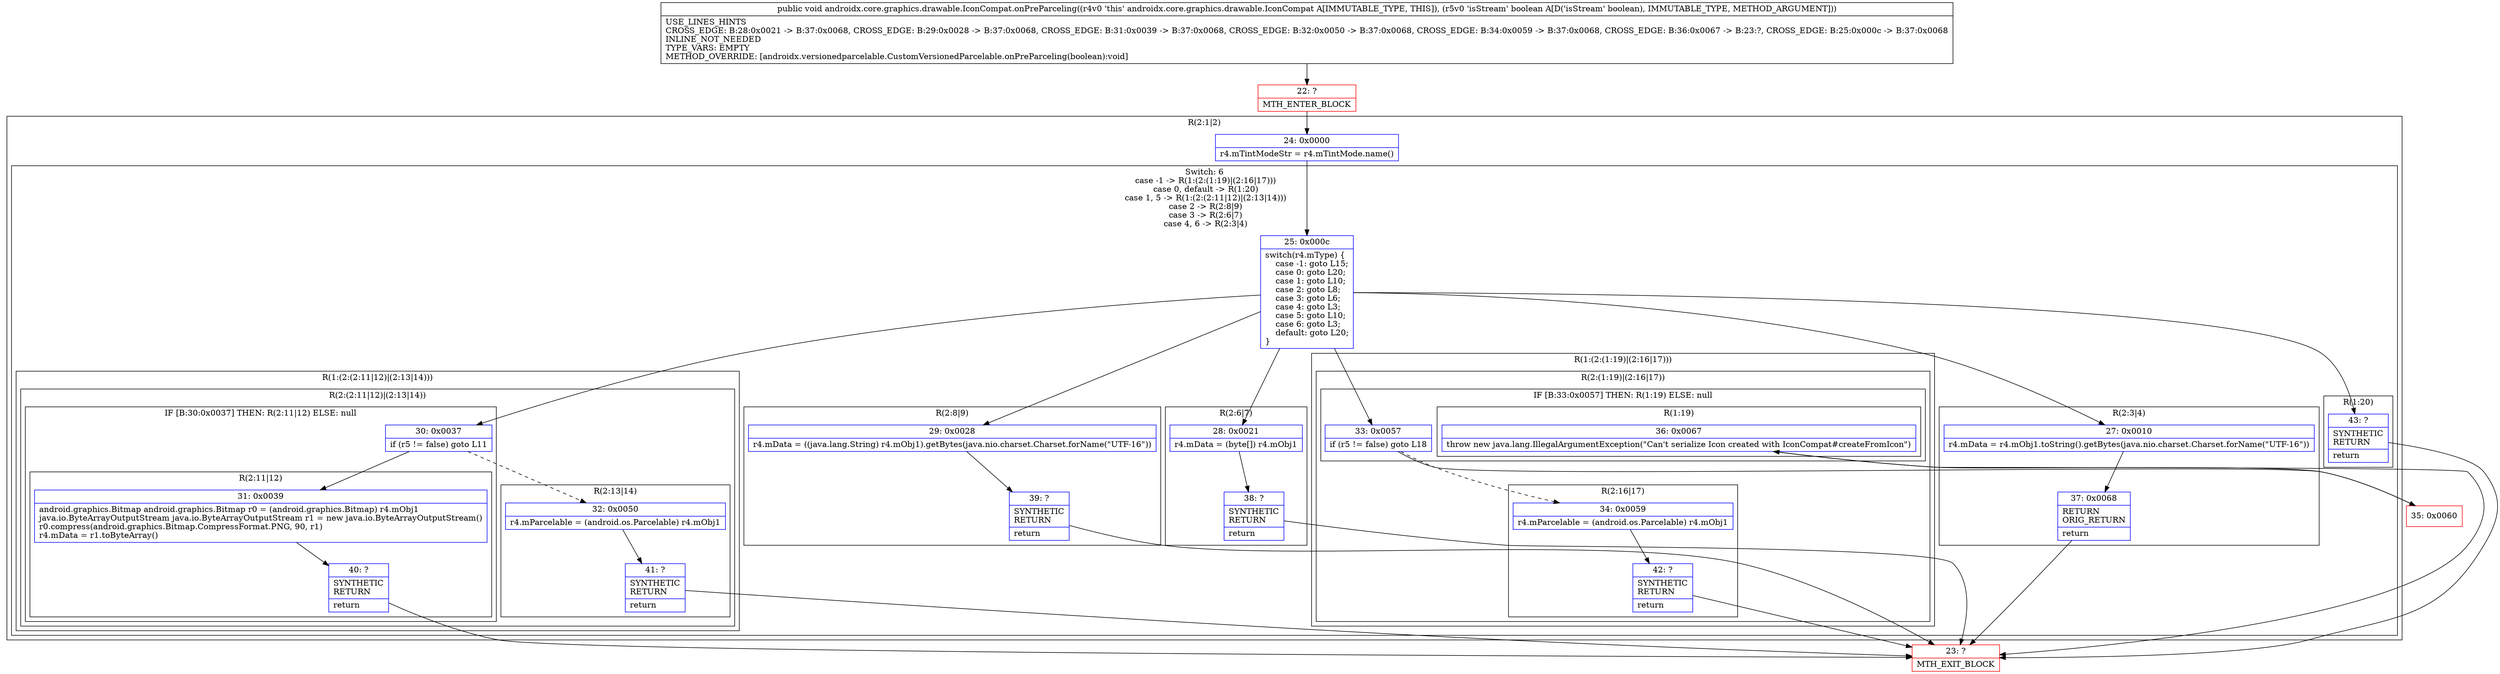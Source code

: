 digraph "CFG forandroidx.core.graphics.drawable.IconCompat.onPreParceling(Z)V" {
subgraph cluster_Region_550541537 {
label = "R(2:1|2)";
node [shape=record,color=blue];
Node_24 [shape=record,label="{24\:\ 0x0000|r4.mTintModeStr = r4.mTintMode.name()\l}"];
subgraph cluster_SwitchRegion_477916496 {
label = "Switch: 6
 case -1 -> R(1:(2:(1:19)|(2:16|17)))
 case 0, default -> R(1:20)
 case 1, 5 -> R(1:(2:(2:11|12)|(2:13|14)))
 case 2 -> R(2:8|9)
 case 3 -> R(2:6|7)
 case 4, 6 -> R(2:3|4)";
node [shape=record,color=blue];
Node_25 [shape=record,label="{25\:\ 0x000c|switch(r4.mType) \{\l    case \-1: goto L15;\l    case 0: goto L20;\l    case 1: goto L10;\l    case 2: goto L8;\l    case 3: goto L6;\l    case 4: goto L3;\l    case 5: goto L10;\l    case 6: goto L3;\l    default: goto L20;\l\}\l}"];
subgraph cluster_Region_998822437 {
label = "R(1:(2:(1:19)|(2:16|17)))";
node [shape=record,color=blue];
subgraph cluster_Region_654223361 {
label = "R(2:(1:19)|(2:16|17))";
node [shape=record,color=blue];
subgraph cluster_IfRegion_38611887 {
label = "IF [B:33:0x0057] THEN: R(1:19) ELSE: null";
node [shape=record,color=blue];
Node_33 [shape=record,label="{33\:\ 0x0057|if (r5 != false) goto L18\l}"];
subgraph cluster_Region_2099560539 {
label = "R(1:19)";
node [shape=record,color=blue];
Node_36 [shape=record,label="{36\:\ 0x0067|throw new java.lang.IllegalArgumentException(\"Can't serialize Icon created with IconCompat#createFromIcon\")\l}"];
}
}
subgraph cluster_Region_12598304 {
label = "R(2:16|17)";
node [shape=record,color=blue];
Node_34 [shape=record,label="{34\:\ 0x0059|r4.mParcelable = (android.os.Parcelable) r4.mObj1\l}"];
Node_42 [shape=record,label="{42\:\ ?|SYNTHETIC\lRETURN\l|return\l}"];
}
}
}
subgraph cluster_Region_1403855513 {
label = "R(1:20)";
node [shape=record,color=blue];
Node_43 [shape=record,label="{43\:\ ?|SYNTHETIC\lRETURN\l|return\l}"];
}
subgraph cluster_Region_945191696 {
label = "R(1:(2:(2:11|12)|(2:13|14)))";
node [shape=record,color=blue];
subgraph cluster_Region_1672168025 {
label = "R(2:(2:11|12)|(2:13|14))";
node [shape=record,color=blue];
subgraph cluster_IfRegion_1653293872 {
label = "IF [B:30:0x0037] THEN: R(2:11|12) ELSE: null";
node [shape=record,color=blue];
Node_30 [shape=record,label="{30\:\ 0x0037|if (r5 != false) goto L11\l}"];
subgraph cluster_Region_968340115 {
label = "R(2:11|12)";
node [shape=record,color=blue];
Node_31 [shape=record,label="{31\:\ 0x0039|android.graphics.Bitmap android.graphics.Bitmap r0 = (android.graphics.Bitmap) r4.mObj1\ljava.io.ByteArrayOutputStream java.io.ByteArrayOutputStream r1 = new java.io.ByteArrayOutputStream()\lr0.compress(android.graphics.Bitmap.CompressFormat.PNG, 90, r1)\lr4.mData = r1.toByteArray()\l}"];
Node_40 [shape=record,label="{40\:\ ?|SYNTHETIC\lRETURN\l|return\l}"];
}
}
subgraph cluster_Region_1485310994 {
label = "R(2:13|14)";
node [shape=record,color=blue];
Node_32 [shape=record,label="{32\:\ 0x0050|r4.mParcelable = (android.os.Parcelable) r4.mObj1\l}"];
Node_41 [shape=record,label="{41\:\ ?|SYNTHETIC\lRETURN\l|return\l}"];
}
}
}
subgraph cluster_Region_1401778920 {
label = "R(2:8|9)";
node [shape=record,color=blue];
Node_29 [shape=record,label="{29\:\ 0x0028|r4.mData = ((java.lang.String) r4.mObj1).getBytes(java.nio.charset.Charset.forName(\"UTF\-16\"))\l}"];
Node_39 [shape=record,label="{39\:\ ?|SYNTHETIC\lRETURN\l|return\l}"];
}
subgraph cluster_Region_1787648842 {
label = "R(2:6|7)";
node [shape=record,color=blue];
Node_28 [shape=record,label="{28\:\ 0x0021|r4.mData = (byte[]) r4.mObj1\l}"];
Node_38 [shape=record,label="{38\:\ ?|SYNTHETIC\lRETURN\l|return\l}"];
}
subgraph cluster_Region_1386678248 {
label = "R(2:3|4)";
node [shape=record,color=blue];
Node_27 [shape=record,label="{27\:\ 0x0010|r4.mData = r4.mObj1.toString().getBytes(java.nio.charset.Charset.forName(\"UTF\-16\"))\l}"];
Node_37 [shape=record,label="{37\:\ 0x0068|RETURN\lORIG_RETURN\l|return\l}"];
}
}
}
Node_22 [shape=record,color=red,label="{22\:\ ?|MTH_ENTER_BLOCK\l}"];
Node_23 [shape=record,color=red,label="{23\:\ ?|MTH_EXIT_BLOCK\l}"];
Node_35 [shape=record,color=red,label="{35\:\ 0x0060}"];
MethodNode[shape=record,label="{public void androidx.core.graphics.drawable.IconCompat.onPreParceling((r4v0 'this' androidx.core.graphics.drawable.IconCompat A[IMMUTABLE_TYPE, THIS]), (r5v0 'isStream' boolean A[D('isStream' boolean), IMMUTABLE_TYPE, METHOD_ARGUMENT]))  | USE_LINES_HINTS\lCROSS_EDGE: B:28:0x0021 \-\> B:37:0x0068, CROSS_EDGE: B:29:0x0028 \-\> B:37:0x0068, CROSS_EDGE: B:31:0x0039 \-\> B:37:0x0068, CROSS_EDGE: B:32:0x0050 \-\> B:37:0x0068, CROSS_EDGE: B:34:0x0059 \-\> B:37:0x0068, CROSS_EDGE: B:36:0x0067 \-\> B:23:?, CROSS_EDGE: B:25:0x000c \-\> B:37:0x0068\lINLINE_NOT_NEEDED\lTYPE_VARS: EMPTY\lMETHOD_OVERRIDE: [androidx.versionedparcelable.CustomVersionedParcelable.onPreParceling(boolean):void]\l}"];
MethodNode -> Node_22;Node_24 -> Node_25;
Node_25 -> Node_27;
Node_25 -> Node_28;
Node_25 -> Node_29;
Node_25 -> Node_30;
Node_25 -> Node_33;
Node_25 -> Node_43;
Node_33 -> Node_34[style=dashed];
Node_33 -> Node_35;
Node_36 -> Node_23;
Node_34 -> Node_42;
Node_42 -> Node_23;
Node_43 -> Node_23;
Node_30 -> Node_31;
Node_30 -> Node_32[style=dashed];
Node_31 -> Node_40;
Node_40 -> Node_23;
Node_32 -> Node_41;
Node_41 -> Node_23;
Node_29 -> Node_39;
Node_39 -> Node_23;
Node_28 -> Node_38;
Node_38 -> Node_23;
Node_27 -> Node_37;
Node_37 -> Node_23;
Node_22 -> Node_24;
Node_35 -> Node_36;
}

